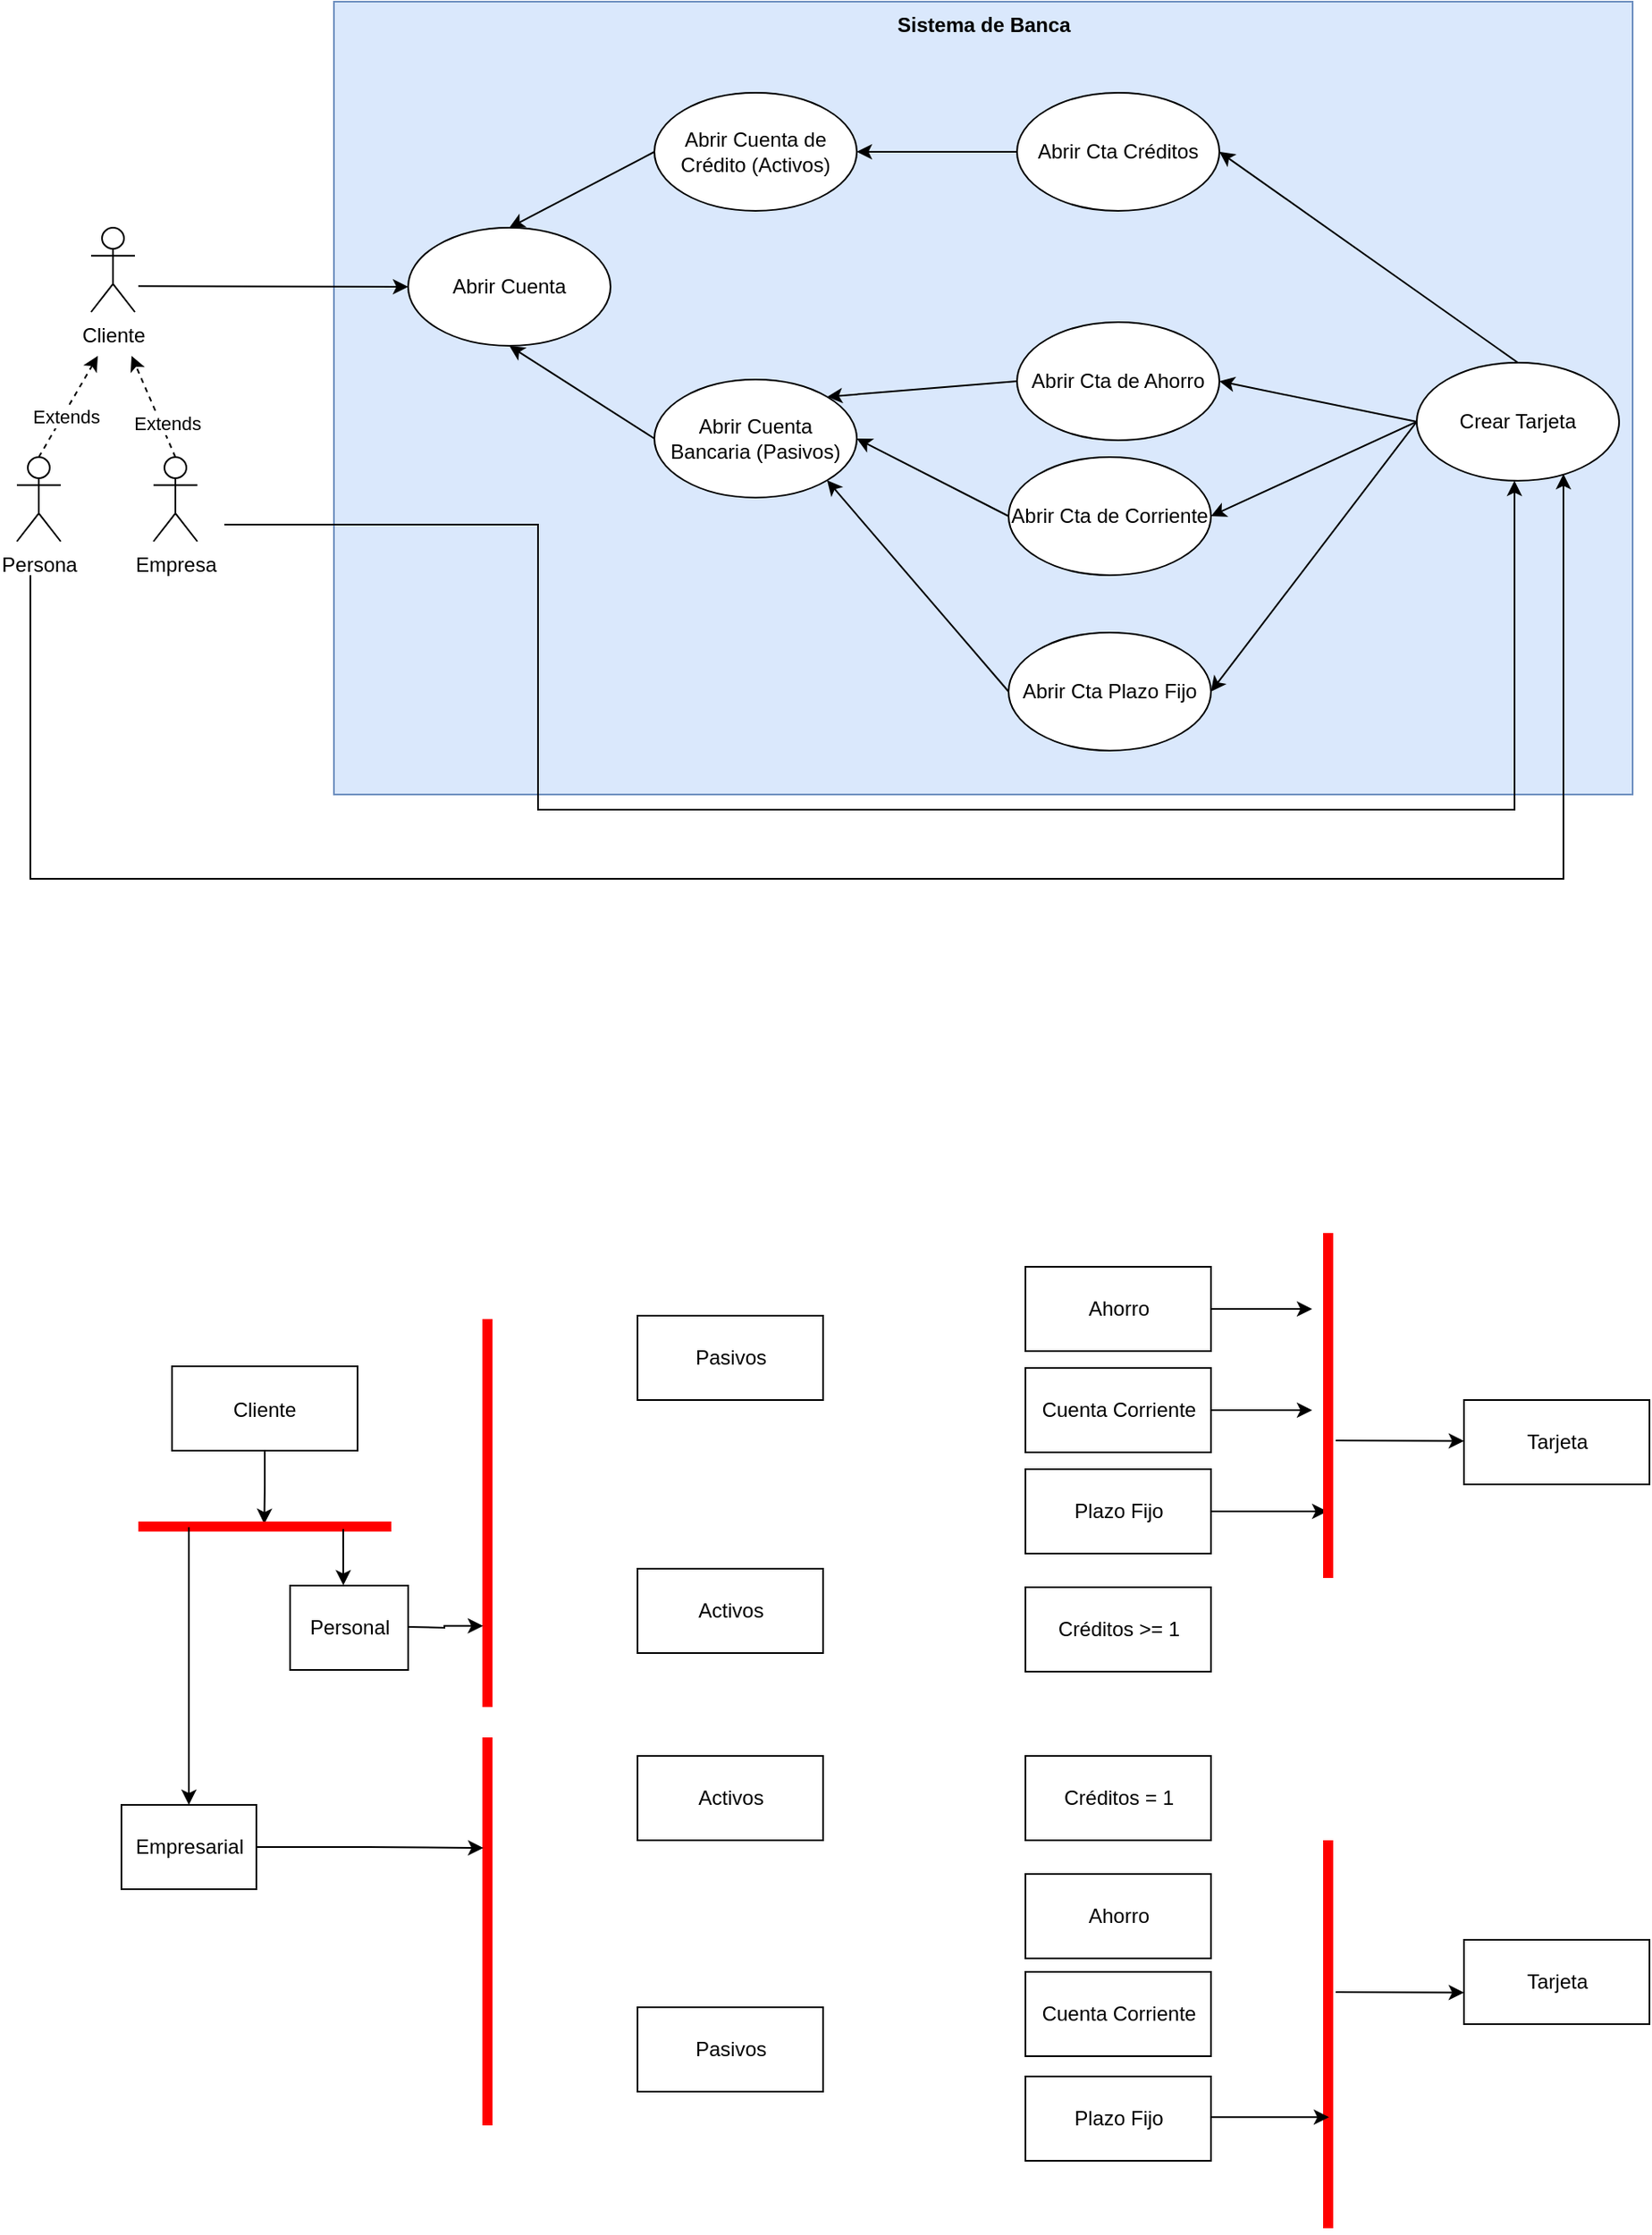 <mxfile version="15.5.6" type="github">
  <diagram name="Page-1" id="e7e014a7-5840-1c2e-5031-d8a46d1fe8dd">
    <mxGraphModel dx="1221" dy="681" grid="1" gridSize="10" guides="1" tooltips="1" connect="1" arrows="1" fold="1" page="1" pageScale="1" pageWidth="1169" pageHeight="827" background="none" math="0" shadow="0">
      <root>
        <mxCell id="0" />
        <mxCell id="1" parent="0" />
        <mxCell id="J2iDhyuSLUoWaeQbcDCQ-30" value="&lt;b&gt;Sistema de Banca&lt;/b&gt;" style="html=1;verticalAlign=top;fillColor=#dae8fc;strokeColor=#6c8ebf;" vertex="1" parent="1">
          <mxGeometry x="300" y="40" width="770" height="470" as="geometry" />
        </mxCell>
        <mxCell id="S2fQK8ypGB0jmmI-l9ko-154" value="Pasivos" style="html=1;" parent="1" vertex="1">
          <mxGeometry x="480" y="819" width="110" height="50" as="geometry" />
        </mxCell>
        <mxCell id="S2fQK8ypGB0jmmI-l9ko-155" value="Activos" style="html=1;" parent="1" vertex="1">
          <mxGeometry x="480" y="969" width="110" height="50" as="geometry" />
        </mxCell>
        <mxCell id="S2fQK8ypGB0jmmI-l9ko-156" value="Activos" style="html=1;" parent="1" vertex="1">
          <mxGeometry x="480" y="1080" width="110" height="50" as="geometry" />
        </mxCell>
        <mxCell id="S2fQK8ypGB0jmmI-l9ko-157" value="Pasivos" style="html=1;" parent="1" vertex="1">
          <mxGeometry x="480" y="1229" width="110" height="50" as="geometry" />
        </mxCell>
        <mxCell id="S2fQK8ypGB0jmmI-l9ko-164" style="edgeStyle=orthogonalEdgeStyle;rounded=0;orthogonalLoop=1;jettySize=auto;html=1;entryX=0.498;entryY=0.348;entryDx=0;entryDy=0;entryPerimeter=0;" parent="1" source="S2fQK8ypGB0jmmI-l9ko-158" target="S2fQK8ypGB0jmmI-l9ko-160" edge="1">
          <mxGeometry relative="1" as="geometry" />
        </mxCell>
        <mxCell id="S2fQK8ypGB0jmmI-l9ko-158" value="Cliente" style="" parent="1" vertex="1">
          <mxGeometry x="204" y="849" width="110" height="50" as="geometry" />
        </mxCell>
        <mxCell id="S2fQK8ypGB0jmmI-l9ko-159" value="Empresarial" style="html=1;" parent="1" vertex="1">
          <mxGeometry x="174" y="1109" width="80" height="50" as="geometry" />
        </mxCell>
        <mxCell id="S2fQK8ypGB0jmmI-l9ko-160" value="" style="shape=line;html=1;strokeWidth=6;strokeColor=#ff0000;rotation=0;" parent="1" vertex="1">
          <mxGeometry x="184" y="939" width="150" height="10" as="geometry" />
        </mxCell>
        <mxCell id="S2fQK8ypGB0jmmI-l9ko-161" value="Personal" style="html=1;" parent="1" vertex="1">
          <mxGeometry x="274" y="979" width="70" height="50" as="geometry" />
        </mxCell>
        <mxCell id="S2fQK8ypGB0jmmI-l9ko-162" value="" style="shape=line;html=1;strokeWidth=6;strokeColor=#ff0000;rotation=-90;" parent="1" vertex="1">
          <mxGeometry x="276" y="931" width="230" height="10" as="geometry" />
        </mxCell>
        <mxCell id="S2fQK8ypGB0jmmI-l9ko-163" value="" style="shape=line;html=1;strokeWidth=6;strokeColor=#ff0000;rotation=-90;" parent="1" vertex="1">
          <mxGeometry x="276" y="1179" width="230" height="10" as="geometry" />
        </mxCell>
        <mxCell id="S2fQK8ypGB0jmmI-l9ko-166" style="edgeStyle=orthogonalEdgeStyle;rounded=0;orthogonalLoop=1;jettySize=auto;html=1;entryX=0.497;entryY=0.682;entryDx=0;entryDy=0;entryPerimeter=0;exitX=0.81;exitY=0.653;exitDx=0;exitDy=0;exitPerimeter=0;" parent="1" source="S2fQK8ypGB0jmmI-l9ko-160" edge="1">
          <mxGeometry relative="1" as="geometry">
            <mxPoint x="306" y="950" as="sourcePoint" />
            <mxPoint x="305.55" y="978.82" as="targetPoint" />
            <Array as="points" />
          </mxGeometry>
        </mxCell>
        <mxCell id="S2fQK8ypGB0jmmI-l9ko-167" style="edgeStyle=orthogonalEdgeStyle;rounded=0;orthogonalLoop=1;jettySize=auto;html=1;entryX=0.5;entryY=0;entryDx=0;entryDy=0;exitX=0.2;exitY=0.539;exitDx=0;exitDy=0;exitPerimeter=0;" parent="1" source="S2fQK8ypGB0jmmI-l9ko-160" target="S2fQK8ypGB0jmmI-l9ko-159" edge="1">
          <mxGeometry relative="1" as="geometry">
            <mxPoint x="214" y="949" as="sourcePoint" />
            <mxPoint x="213.81" y="982.29" as="targetPoint" />
            <Array as="points" />
          </mxGeometry>
        </mxCell>
        <mxCell id="S2fQK8ypGB0jmmI-l9ko-168" style="edgeStyle=orthogonalEdgeStyle;rounded=0;orthogonalLoop=1;jettySize=auto;html=1;entryX=0.715;entryY=0.255;entryDx=0;entryDy=0;exitX=1;exitY=0.5;exitDx=0;exitDy=0;entryPerimeter=0;" parent="1" source="S2fQK8ypGB0jmmI-l9ko-159" target="S2fQK8ypGB0jmmI-l9ko-163" edge="1">
          <mxGeometry relative="1" as="geometry">
            <mxPoint x="308.66" y="1050.0" as="sourcePoint" />
            <mxPoint x="308.66" y="1214.61" as="targetPoint" />
            <Array as="points" />
          </mxGeometry>
        </mxCell>
        <mxCell id="S2fQK8ypGB0jmmI-l9ko-170" style="edgeStyle=orthogonalEdgeStyle;rounded=0;orthogonalLoop=1;jettySize=auto;html=1;exitX=0.2;exitY=0.539;exitDx=0;exitDy=0;exitPerimeter=0;entryX=0.209;entryY=0.24;entryDx=0;entryDy=0;entryPerimeter=0;" parent="1" target="S2fQK8ypGB0jmmI-l9ko-162" edge="1">
          <mxGeometry relative="1" as="geometry">
            <mxPoint x="344" y="1003.5" as="sourcePoint" />
            <mxPoint x="380" y="1003.81" as="targetPoint" />
            <Array as="points" />
          </mxGeometry>
        </mxCell>
        <mxCell id="S2fQK8ypGB0jmmI-l9ko-176" value="Ahorro" style="html=1;" parent="1" vertex="1">
          <mxGeometry x="710" y="1150" width="110" height="50" as="geometry" />
        </mxCell>
        <mxCell id="S2fQK8ypGB0jmmI-l9ko-177" value="Plazo Fijo" style="html=1;" parent="1" vertex="1">
          <mxGeometry x="710" y="1270" width="110" height="50" as="geometry" />
        </mxCell>
        <mxCell id="S2fQK8ypGB0jmmI-l9ko-178" value="Cuenta Corriente" style="html=1;" parent="1" vertex="1">
          <mxGeometry x="710" y="1208" width="110" height="50" as="geometry" />
        </mxCell>
        <mxCell id="S2fQK8ypGB0jmmI-l9ko-207" style="edgeStyle=orthogonalEdgeStyle;rounded=0;orthogonalLoop=1;jettySize=auto;html=1;" parent="1" source="S2fQK8ypGB0jmmI-l9ko-179" edge="1">
          <mxGeometry relative="1" as="geometry">
            <mxPoint x="880" y="815" as="targetPoint" />
          </mxGeometry>
        </mxCell>
        <mxCell id="S2fQK8ypGB0jmmI-l9ko-179" value="Ahorro" style="html=1;" parent="1" vertex="1">
          <mxGeometry x="710" y="790" width="110" height="50" as="geometry" />
        </mxCell>
        <mxCell id="S2fQK8ypGB0jmmI-l9ko-208" style="edgeStyle=orthogonalEdgeStyle;rounded=0;orthogonalLoop=1;jettySize=auto;html=1;" parent="1" source="S2fQK8ypGB0jmmI-l9ko-180" edge="1">
          <mxGeometry relative="1" as="geometry">
            <mxPoint x="880" y="875" as="targetPoint" />
          </mxGeometry>
        </mxCell>
        <mxCell id="S2fQK8ypGB0jmmI-l9ko-180" value="Cuenta Corriente" style="html=1;" parent="1" vertex="1">
          <mxGeometry x="710" y="850" width="110" height="50" as="geometry" />
        </mxCell>
        <mxCell id="S2fQK8ypGB0jmmI-l9ko-209" style="edgeStyle=orthogonalEdgeStyle;rounded=0;orthogonalLoop=1;jettySize=auto;html=1;" parent="1" edge="1">
          <mxGeometry relative="1" as="geometry">
            <mxPoint x="889" y="935" as="targetPoint" />
            <mxPoint x="819" y="935" as="sourcePoint" />
          </mxGeometry>
        </mxCell>
        <mxCell id="S2fQK8ypGB0jmmI-l9ko-181" value="Plazo Fijo" style="html=1;" parent="1" vertex="1">
          <mxGeometry x="710" y="910" width="110" height="50" as="geometry" />
        </mxCell>
        <mxCell id="S2fQK8ypGB0jmmI-l9ko-182" value="Créditos &amp;gt;= 1" style="html=1;" parent="1" vertex="1">
          <mxGeometry x="710" y="980" width="110" height="50" as="geometry" />
        </mxCell>
        <mxCell id="S2fQK8ypGB0jmmI-l9ko-183" value="Créditos = 1" style="html=1;" parent="1" vertex="1">
          <mxGeometry x="710" y="1080" width="110" height="50" as="geometry" />
        </mxCell>
        <mxCell id="S2fQK8ypGB0jmmI-l9ko-203" value="Tarjeta" style="html=1;" parent="1" vertex="1">
          <mxGeometry x="970" y="869" width="110" height="50" as="geometry" />
        </mxCell>
        <mxCell id="S2fQK8ypGB0jmmI-l9ko-210" value="" style="shape=line;html=1;strokeWidth=6;strokeColor=#ff0000;rotation=-90;" parent="1" vertex="1">
          <mxGeometry x="787.25" y="867.25" width="204.5" height="10" as="geometry" />
        </mxCell>
        <mxCell id="S2fQK8ypGB0jmmI-l9ko-211" style="edgeStyle=orthogonalEdgeStyle;rounded=0;orthogonalLoop=1;jettySize=auto;html=1;" parent="1" edge="1">
          <mxGeometry relative="1" as="geometry">
            <mxPoint x="970" y="893.29" as="targetPoint" />
            <mxPoint x="894" y="893" as="sourcePoint" />
            <Array as="points">
              <mxPoint x="894" y="893" />
            </Array>
          </mxGeometry>
        </mxCell>
        <mxCell id="S2fQK8ypGB0jmmI-l9ko-212" value="" style="shape=line;html=1;strokeWidth=6;strokeColor=#ff0000;rotation=-90;" parent="1" vertex="1">
          <mxGeometry x="774.5" y="1240" width="230" height="10" as="geometry" />
        </mxCell>
        <mxCell id="S2fQK8ypGB0jmmI-l9ko-213" style="edgeStyle=orthogonalEdgeStyle;rounded=0;orthogonalLoop=1;jettySize=auto;html=1;" parent="1" edge="1">
          <mxGeometry relative="1" as="geometry">
            <mxPoint x="890" y="1294.17" as="targetPoint" />
            <mxPoint x="820" y="1294.17" as="sourcePoint" />
          </mxGeometry>
        </mxCell>
        <mxCell id="S2fQK8ypGB0jmmI-l9ko-216" value="Tarjeta" style="html=1;" parent="1" vertex="1">
          <mxGeometry x="970" y="1189" width="110" height="50" as="geometry" />
        </mxCell>
        <mxCell id="S2fQK8ypGB0jmmI-l9ko-217" style="edgeStyle=orthogonalEdgeStyle;rounded=0;orthogonalLoop=1;jettySize=auto;html=1;" parent="1" edge="1">
          <mxGeometry relative="1" as="geometry">
            <mxPoint x="970" y="1220.29" as="targetPoint" />
            <mxPoint x="894" y="1220" as="sourcePoint" />
            <Array as="points">
              <mxPoint x="894" y="1220" />
            </Array>
          </mxGeometry>
        </mxCell>
        <mxCell id="J2iDhyuSLUoWaeQbcDCQ-2" value="Cliente" style="shape=umlActor;verticalLabelPosition=bottom;verticalAlign=top;html=1;outlineConnect=0;" vertex="1" parent="1">
          <mxGeometry x="156" y="174" width="26" height="50" as="geometry" />
        </mxCell>
        <mxCell id="J2iDhyuSLUoWaeQbcDCQ-3" value="Persona" style="shape=umlActor;verticalLabelPosition=bottom;verticalAlign=top;html=1;outlineConnect=0;" vertex="1" parent="1">
          <mxGeometry x="112" y="310" width="26" height="50" as="geometry" />
        </mxCell>
        <mxCell id="J2iDhyuSLUoWaeQbcDCQ-4" value="Empresa" style="shape=umlActor;verticalLabelPosition=bottom;verticalAlign=top;html=1;outlineConnect=0;" vertex="1" parent="1">
          <mxGeometry x="193" y="310" width="26" height="50" as="geometry" />
        </mxCell>
        <mxCell id="J2iDhyuSLUoWaeQbcDCQ-5" value="Abrir Cuenta" style="ellipse;whiteSpace=wrap;html=1;" vertex="1" parent="1">
          <mxGeometry x="344" y="174" width="120" height="70" as="geometry" />
        </mxCell>
        <mxCell id="J2iDhyuSLUoWaeQbcDCQ-6" value="Abrir Cuenta de Crédito (Activos)" style="ellipse;whiteSpace=wrap;html=1;" vertex="1" parent="1">
          <mxGeometry x="490" y="94" width="120" height="70" as="geometry" />
        </mxCell>
        <mxCell id="J2iDhyuSLUoWaeQbcDCQ-7" value="Abrir Cta de Corriente" style="ellipse;whiteSpace=wrap;html=1;" vertex="1" parent="1">
          <mxGeometry x="700" y="310" width="120" height="70" as="geometry" />
        </mxCell>
        <mxCell id="J2iDhyuSLUoWaeQbcDCQ-8" value="Abrir Cta Plazo Fijo" style="ellipse;whiteSpace=wrap;html=1;" vertex="1" parent="1">
          <mxGeometry x="700" y="414" width="120" height="70" as="geometry" />
        </mxCell>
        <mxCell id="J2iDhyuSLUoWaeQbcDCQ-9" value="Abrir Cta Créditos" style="ellipse;whiteSpace=wrap;html=1;" vertex="1" parent="1">
          <mxGeometry x="705" y="94" width="120" height="70" as="geometry" />
        </mxCell>
        <mxCell id="J2iDhyuSLUoWaeQbcDCQ-10" value="Crear Tarjeta" style="ellipse;whiteSpace=wrap;html=1;" vertex="1" parent="1">
          <mxGeometry x="942" y="254" width="120" height="70" as="geometry" />
        </mxCell>
        <mxCell id="J2iDhyuSLUoWaeQbcDCQ-11" value="Abrir Cta de Ahorro" style="ellipse;whiteSpace=wrap;html=1;" vertex="1" parent="1">
          <mxGeometry x="705" y="230" width="120" height="70" as="geometry" />
        </mxCell>
        <mxCell id="J2iDhyuSLUoWaeQbcDCQ-12" value="Abrir Cuenta Bancaria (Pasivos)" style="ellipse;whiteSpace=wrap;html=1;" vertex="1" parent="1">
          <mxGeometry x="490" y="264" width="120" height="70" as="geometry" />
        </mxCell>
        <mxCell id="J2iDhyuSLUoWaeQbcDCQ-13" style="edgeStyle=orthogonalEdgeStyle;rounded=0;orthogonalLoop=1;jettySize=auto;html=1;entryX=0.725;entryY=0.943;entryDx=0;entryDy=0;entryPerimeter=0;" edge="1" parent="1" target="J2iDhyuSLUoWaeQbcDCQ-10">
          <mxGeometry relative="1" as="geometry">
            <Array as="points">
              <mxPoint x="120" y="380" />
              <mxPoint x="120" y="560" />
              <mxPoint x="1029" y="560" />
            </Array>
            <mxPoint x="120" y="380" as="sourcePoint" />
            <mxPoint x="1029" y="334.001" as="targetPoint" />
          </mxGeometry>
        </mxCell>
        <mxCell id="J2iDhyuSLUoWaeQbcDCQ-14" style="edgeStyle=orthogonalEdgeStyle;rounded=0;orthogonalLoop=1;jettySize=auto;html=1;entryX=0.483;entryY=1;entryDx=0;entryDy=0;entryPerimeter=0;" edge="1" parent="1" target="J2iDhyuSLUoWaeQbcDCQ-10">
          <mxGeometry relative="1" as="geometry">
            <Array as="points">
              <mxPoint x="235" y="350" />
              <mxPoint x="421" y="350" />
              <mxPoint x="421" y="519" />
              <mxPoint x="1000" y="519" />
            </Array>
            <mxPoint x="235" y="350" as="sourcePoint" />
            <mxPoint x="1000" y="339" as="targetPoint" />
          </mxGeometry>
        </mxCell>
        <mxCell id="J2iDhyuSLUoWaeQbcDCQ-15" value="" style="endArrow=classic;html=1;rounded=0;exitX=1;exitY=1;exitDx=0;exitDy=0;exitPerimeter=0;entryX=0;entryY=0.5;entryDx=0;entryDy=0;" edge="1" parent="1" target="J2iDhyuSLUoWaeQbcDCQ-5">
          <mxGeometry width="50" height="50" relative="1" as="geometry">
            <mxPoint x="184" y="208.58" as="sourcePoint" />
            <mxPoint x="340" y="209" as="targetPoint" />
          </mxGeometry>
        </mxCell>
        <mxCell id="J2iDhyuSLUoWaeQbcDCQ-16" value="" style="endArrow=classic;html=1;rounded=0;entryX=0.5;entryY=0;entryDx=0;entryDy=0;exitX=0;exitY=0.5;exitDx=0;exitDy=0;" edge="1" parent="1" source="J2iDhyuSLUoWaeQbcDCQ-6" target="J2iDhyuSLUoWaeQbcDCQ-5">
          <mxGeometry width="50" height="50" relative="1" as="geometry">
            <mxPoint x="480" y="140" as="sourcePoint" />
            <mxPoint x="490" y="200" as="targetPoint" />
          </mxGeometry>
        </mxCell>
        <mxCell id="J2iDhyuSLUoWaeQbcDCQ-17" value="" style="endArrow=classic;html=1;rounded=0;entryX=0.5;entryY=1;entryDx=0;entryDy=0;exitX=0;exitY=0.5;exitDx=0;exitDy=0;" edge="1" parent="1" source="J2iDhyuSLUoWaeQbcDCQ-12" target="J2iDhyuSLUoWaeQbcDCQ-5">
          <mxGeometry width="50" height="50" relative="1" as="geometry">
            <mxPoint x="516.0" y="219" as="sourcePoint" />
            <mxPoint x="430" y="264" as="targetPoint" />
          </mxGeometry>
        </mxCell>
        <mxCell id="J2iDhyuSLUoWaeQbcDCQ-18" value="" style="endArrow=classic;html=1;rounded=0;entryX=1;entryY=1;entryDx=0;entryDy=0;exitX=0;exitY=0.5;exitDx=0;exitDy=0;" edge="1" parent="1" source="J2iDhyuSLUoWaeQbcDCQ-8" target="J2iDhyuSLUoWaeQbcDCQ-12">
          <mxGeometry width="50" height="50" relative="1" as="geometry">
            <mxPoint x="696" y="441" as="sourcePoint" />
            <mxPoint x="610" y="386" as="targetPoint" />
          </mxGeometry>
        </mxCell>
        <mxCell id="J2iDhyuSLUoWaeQbcDCQ-19" value="" style="endArrow=classic;html=1;rounded=0;entryX=1;entryY=0.5;entryDx=0;entryDy=0;exitX=0;exitY=0.5;exitDx=0;exitDy=0;" edge="1" parent="1" source="J2iDhyuSLUoWaeQbcDCQ-7" target="J2iDhyuSLUoWaeQbcDCQ-12">
          <mxGeometry width="50" height="50" relative="1" as="geometry">
            <mxPoint x="710" y="413.0" as="sourcePoint" />
            <mxPoint x="602.426" y="287.749" as="targetPoint" />
          </mxGeometry>
        </mxCell>
        <mxCell id="J2iDhyuSLUoWaeQbcDCQ-20" value="" style="endArrow=classic;html=1;rounded=0;entryX=1;entryY=0;entryDx=0;entryDy=0;exitX=0;exitY=0.5;exitDx=0;exitDy=0;" edge="1" parent="1" source="J2iDhyuSLUoWaeQbcDCQ-11" target="J2iDhyuSLUoWaeQbcDCQ-12">
          <mxGeometry width="50" height="50" relative="1" as="geometry">
            <mxPoint x="710" y="329" as="sourcePoint" />
            <mxPoint x="620" y="263" as="targetPoint" />
          </mxGeometry>
        </mxCell>
        <mxCell id="J2iDhyuSLUoWaeQbcDCQ-21" value="" style="endArrow=classic;html=1;rounded=0;entryX=1;entryY=0.5;entryDx=0;entryDy=0;exitX=0;exitY=0.5;exitDx=0;exitDy=0;" edge="1" parent="1" source="J2iDhyuSLUoWaeQbcDCQ-10" target="J2iDhyuSLUoWaeQbcDCQ-11">
          <mxGeometry width="50" height="50" relative="1" as="geometry">
            <mxPoint x="932.57" y="281.37" as="sourcePoint" />
            <mxPoint x="824.996" y="276.621" as="targetPoint" />
          </mxGeometry>
        </mxCell>
        <mxCell id="J2iDhyuSLUoWaeQbcDCQ-22" value="" style="endArrow=classic;html=1;rounded=0;entryX=1;entryY=0.5;entryDx=0;entryDy=0;exitX=0;exitY=0.5;exitDx=0;exitDy=0;" edge="1" parent="1" source="J2iDhyuSLUoWaeQbcDCQ-10" target="J2iDhyuSLUoWaeQbcDCQ-7">
          <mxGeometry width="50" height="50" relative="1" as="geometry">
            <mxPoint x="959.574" y="323.171" as="sourcePoint" />
            <mxPoint x="825" y="323.92" as="targetPoint" />
          </mxGeometry>
        </mxCell>
        <mxCell id="J2iDhyuSLUoWaeQbcDCQ-23" value="" style="endArrow=classic;html=1;rounded=0;entryX=1;entryY=0.5;entryDx=0;entryDy=0;exitX=0;exitY=0.5;exitDx=0;exitDy=0;" edge="1" parent="1" source="J2iDhyuSLUoWaeQbcDCQ-10" target="J2iDhyuSLUoWaeQbcDCQ-8">
          <mxGeometry width="50" height="50" relative="1" as="geometry">
            <mxPoint x="950.5" y="370" as="sourcePoint" />
            <mxPoint x="828.5" y="426" as="targetPoint" />
          </mxGeometry>
        </mxCell>
        <mxCell id="J2iDhyuSLUoWaeQbcDCQ-24" value="" style="endArrow=classic;html=1;rounded=0;entryX=1;entryY=0.5;entryDx=0;entryDy=0;exitX=0.5;exitY=0;exitDx=0;exitDy=0;" edge="1" parent="1" source="J2iDhyuSLUoWaeQbcDCQ-10" target="J2iDhyuSLUoWaeQbcDCQ-9">
          <mxGeometry width="50" height="50" relative="1" as="geometry">
            <mxPoint x="970.0" y="211" as="sourcePoint" />
            <mxPoint x="853" y="187" as="targetPoint" />
          </mxGeometry>
        </mxCell>
        <mxCell id="J2iDhyuSLUoWaeQbcDCQ-25" value="" style="endArrow=classic;html=1;rounded=0;entryX=1;entryY=0.5;entryDx=0;entryDy=0;exitX=0;exitY=0.5;exitDx=0;exitDy=0;" edge="1" parent="1" source="J2iDhyuSLUoWaeQbcDCQ-9" target="J2iDhyuSLUoWaeQbcDCQ-6">
          <mxGeometry width="50" height="50" relative="1" as="geometry">
            <mxPoint x="715" y="140" as="sourcePoint" />
            <mxPoint x="602.426" y="149.251" as="targetPoint" />
          </mxGeometry>
        </mxCell>
        <mxCell id="J2iDhyuSLUoWaeQbcDCQ-27" value="Extends" style="endArrow=classic;endSize=6;endFill=1;html=1;rounded=0;dashed=1;strokeWidth=1;jumpSize=5;exitX=0.5;exitY=0;exitDx=0;exitDy=0;exitPerimeter=0;" edge="1" parent="1" source="J2iDhyuSLUoWaeQbcDCQ-3">
          <mxGeometry x="-0.172" y="-2" width="160" relative="1" as="geometry">
            <mxPoint x="140" y="300" as="sourcePoint" />
            <mxPoint x="160" y="250" as="targetPoint" />
            <mxPoint as="offset" />
          </mxGeometry>
        </mxCell>
        <mxCell id="J2iDhyuSLUoWaeQbcDCQ-28" value="Extends" style="endArrow=classic;endSize=6;endFill=1;html=1;rounded=0;dashed=1;strokeWidth=1;jumpSize=5;exitX=0.5;exitY=0;exitDx=0;exitDy=0;exitPerimeter=0;" edge="1" parent="1" source="J2iDhyuSLUoWaeQbcDCQ-4">
          <mxGeometry x="-0.366" y="-2" width="160" relative="1" as="geometry">
            <mxPoint x="150" y="310" as="sourcePoint" />
            <mxPoint x="180" y="250" as="targetPoint" />
            <mxPoint x="1" as="offset" />
          </mxGeometry>
        </mxCell>
      </root>
    </mxGraphModel>
  </diagram>
</mxfile>
